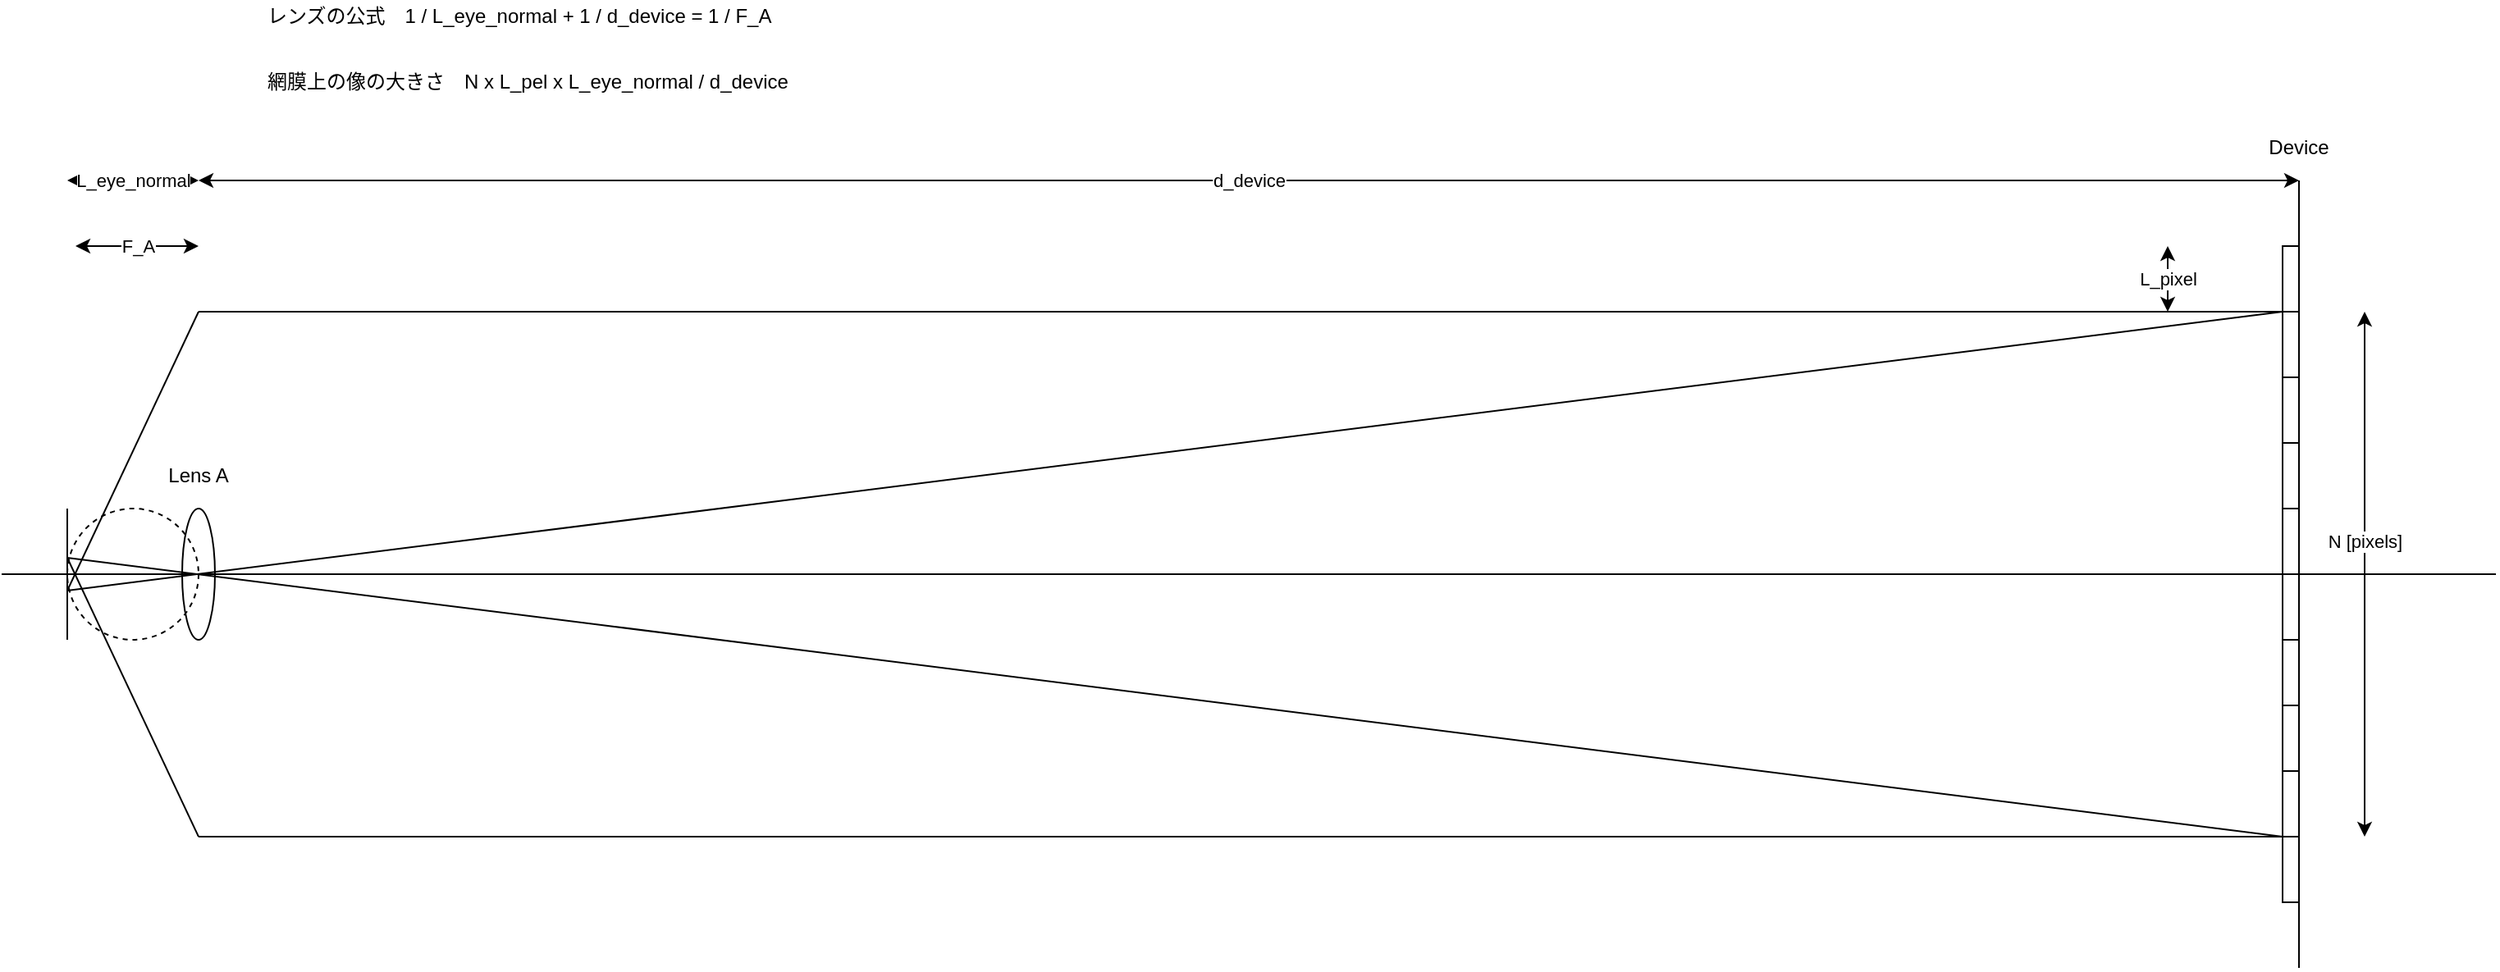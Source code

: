 <mxfile version="14.2.6" type="github" pages="3">
  <diagram name="normal" id="7a3GRu2hfadzpDtONcy7">
    <mxGraphModel dx="412" dy="269" grid="1" gridSize="10" guides="1" tooltips="1" connect="1" arrows="1" fold="1" page="1" pageScale="1" pageWidth="1600" pageHeight="900" math="0" shadow="0">
      <root>
        <mxCell id="0" />
        <mxCell id="1" parent="0" />
        <mxCell id="qPu6gQEEcX8NeI5X6pTX-1" value="" style="ellipse;whiteSpace=wrap;html=1;fillColor=none;" vertex="1" parent="1">
          <mxGeometry x="150" y="400" width="20" height="80" as="geometry" />
        </mxCell>
        <mxCell id="qPu6gQEEcX8NeI5X6pTX-2" value="" style="endArrow=none;html=1;strokeColor=#000000;strokeWidth=1;" edge="1" parent="1">
          <mxGeometry width="50" height="50" relative="1" as="geometry">
            <mxPoint x="80.0" y="480" as="sourcePoint" />
            <mxPoint x="80.0" y="400" as="targetPoint" />
          </mxGeometry>
        </mxCell>
        <mxCell id="qPu6gQEEcX8NeI5X6pTX-3" value="" style="endArrow=none;html=1;strokeColor=#000000;strokeWidth=1;" edge="1" parent="1">
          <mxGeometry width="50" height="50" relative="1" as="geometry">
            <mxPoint x="1440.0" y="680" as="sourcePoint" />
            <mxPoint x="1440.0" y="200" as="targetPoint" />
          </mxGeometry>
        </mxCell>
        <mxCell id="qPu6gQEEcX8NeI5X6pTX-4" value="d_device" style="endArrow=classic;startArrow=classic;html=1;strokeColor=#000000;strokeWidth=1;" edge="1" parent="1">
          <mxGeometry width="50" height="50" relative="1" as="geometry">
            <mxPoint x="160.0" y="200" as="sourcePoint" />
            <mxPoint x="1440.0" y="200" as="targetPoint" />
          </mxGeometry>
        </mxCell>
        <mxCell id="qPu6gQEEcX8NeI5X6pTX-5" value="L_eye_normal" style="endArrow=classic;startArrow=classic;html=1;strokeColor=#000000;strokeWidth=1;" edge="1" parent="1">
          <mxGeometry width="50" height="50" relative="1" as="geometry">
            <mxPoint x="80.0" y="200" as="sourcePoint" />
            <mxPoint x="160.0" y="200" as="targetPoint" />
          </mxGeometry>
        </mxCell>
        <mxCell id="qPu6gQEEcX8NeI5X6pTX-6" value="" style="endArrow=none;html=1;strokeWidth=1;" edge="1" parent="1">
          <mxGeometry width="50" height="50" relative="1" as="geometry">
            <mxPoint x="40.0" y="440" as="sourcePoint" />
            <mxPoint x="1560.0" y="440" as="targetPoint" />
          </mxGeometry>
        </mxCell>
        <mxCell id="qPu6gQEEcX8NeI5X6pTX-7" value="" style="rounded=0;whiteSpace=wrap;html=1;strokeWidth=1;fillColor=none;" vertex="1" parent="1">
          <mxGeometry x="1430" y="400" width="10" height="40" as="geometry" />
        </mxCell>
        <mxCell id="qPu6gQEEcX8NeI5X6pTX-8" value="L_pixel" style="endArrow=classic;startArrow=classic;html=1;strokeColor=#000000;strokeWidth=1;" edge="1" parent="1">
          <mxGeometry width="50" height="50" relative="1" as="geometry">
            <mxPoint x="1360.0" y="280" as="sourcePoint" />
            <mxPoint x="1360.0" y="240" as="targetPoint" />
          </mxGeometry>
        </mxCell>
        <mxCell id="qPu6gQEEcX8NeI5X6pTX-9" value="" style="rounded=0;whiteSpace=wrap;html=1;strokeWidth=1;fillColor=none;" vertex="1" parent="1">
          <mxGeometry x="1430" y="360" width="10" height="40" as="geometry" />
        </mxCell>
        <mxCell id="qPu6gQEEcX8NeI5X6pTX-10" value="" style="rounded=0;whiteSpace=wrap;html=1;strokeWidth=1;fillColor=none;" vertex="1" parent="1">
          <mxGeometry x="1430" y="320" width="10" height="40" as="geometry" />
        </mxCell>
        <mxCell id="qPu6gQEEcX8NeI5X6pTX-11" value="" style="rounded=0;whiteSpace=wrap;html=1;strokeWidth=1;fillColor=none;" vertex="1" parent="1">
          <mxGeometry x="1430" y="280" width="10" height="40" as="geometry" />
        </mxCell>
        <mxCell id="qPu6gQEEcX8NeI5X6pTX-12" value="" style="rounded=0;whiteSpace=wrap;html=1;strokeWidth=1;fillColor=none;" vertex="1" parent="1">
          <mxGeometry x="1430" y="440" width="10" height="40" as="geometry" />
        </mxCell>
        <mxCell id="qPu6gQEEcX8NeI5X6pTX-13" value="" style="ellipse;whiteSpace=wrap;html=1;aspect=fixed;strokeWidth=1;fillColor=none;dashed=1;" vertex="1" parent="1">
          <mxGeometry x="80" y="400" width="80" height="80" as="geometry" />
        </mxCell>
        <mxCell id="qPu6gQEEcX8NeI5X6pTX-14" value="" style="endArrow=none;html=1;strokeColor=#000000;strokeWidth=1;exitX=0;exitY=0.625;exitDx=0;exitDy=0;exitPerimeter=0;entryX=0;entryY=0;entryDx=0;entryDy=0;" edge="1" parent="1" source="qPu6gQEEcX8NeI5X6pTX-13" target="qPu6gQEEcX8NeI5X6pTX-11">
          <mxGeometry width="50" height="50" relative="1" as="geometry">
            <mxPoint x="760" y="470" as="sourcePoint" />
            <mxPoint x="1330" y="340" as="targetPoint" />
          </mxGeometry>
        </mxCell>
        <mxCell id="qPu6gQEEcX8NeI5X6pTX-15" value="" style="rounded=0;whiteSpace=wrap;html=1;strokeWidth=1;fillColor=none;" vertex="1" parent="1">
          <mxGeometry x="1430" y="480" width="10" height="40" as="geometry" />
        </mxCell>
        <mxCell id="qPu6gQEEcX8NeI5X6pTX-16" value="" style="rounded=0;whiteSpace=wrap;html=1;strokeWidth=1;fillColor=none;" vertex="1" parent="1">
          <mxGeometry x="1430" y="520" width="10" height="40" as="geometry" />
        </mxCell>
        <mxCell id="qPu6gQEEcX8NeI5X6pTX-17" value="" style="rounded=0;whiteSpace=wrap;html=1;strokeWidth=1;fillColor=none;" vertex="1" parent="1">
          <mxGeometry x="1430" y="560" width="10" height="40" as="geometry" />
        </mxCell>
        <mxCell id="qPu6gQEEcX8NeI5X6pTX-18" value="" style="endArrow=none;html=1;strokeColor=#000000;strokeWidth=1;entryX=0;entryY=1;entryDx=0;entryDy=0;" edge="1" parent="1" target="qPu6gQEEcX8NeI5X6pTX-17">
          <mxGeometry width="50" height="50" relative="1" as="geometry">
            <mxPoint x="80.0" y="430" as="sourcePoint" />
            <mxPoint x="640" y="460" as="targetPoint" />
          </mxGeometry>
        </mxCell>
        <mxCell id="qPu6gQEEcX8NeI5X6pTX-19" value="" style="rounded=0;whiteSpace=wrap;html=1;strokeWidth=1;fillColor=none;" vertex="1" parent="1">
          <mxGeometry x="1430" y="240" width="10" height="40" as="geometry" />
        </mxCell>
        <mxCell id="qPu6gQEEcX8NeI5X6pTX-20" value="" style="endArrow=none;html=1;strokeColor=#000000;strokeWidth=1;entryX=0;entryY=1;entryDx=0;entryDy=0;" edge="1" parent="1" target="qPu6gQEEcX8NeI5X6pTX-19">
          <mxGeometry width="50" height="50" relative="1" as="geometry">
            <mxPoint x="160.0" y="280" as="sourcePoint" />
            <mxPoint x="800" y="360" as="targetPoint" />
          </mxGeometry>
        </mxCell>
        <mxCell id="qPu6gQEEcX8NeI5X6pTX-21" value="" style="endArrow=none;html=1;strokeColor=#000000;strokeWidth=1;" edge="1" parent="1">
          <mxGeometry width="50" height="50" relative="1" as="geometry">
            <mxPoint x="80.0" y="450" as="sourcePoint" />
            <mxPoint x="160.0" y="280" as="targetPoint" />
          </mxGeometry>
        </mxCell>
        <mxCell id="qPu6gQEEcX8NeI5X6pTX-22" value="" style="endArrow=none;html=1;strokeColor=#000000;strokeWidth=1;" edge="1" parent="1">
          <mxGeometry width="50" height="50" relative="1" as="geometry">
            <mxPoint x="80.0" y="430" as="sourcePoint" />
            <mxPoint x="160.0" y="600" as="targetPoint" />
          </mxGeometry>
        </mxCell>
        <mxCell id="qPu6gQEEcX8NeI5X6pTX-23" value="" style="endArrow=none;html=1;strokeColor=#000000;strokeWidth=1;entryX=0;entryY=1;entryDx=0;entryDy=0;" edge="1" parent="1" target="qPu6gQEEcX8NeI5X6pTX-17">
          <mxGeometry width="50" height="50" relative="1" as="geometry">
            <mxPoint x="160.0" y="600" as="sourcePoint" />
            <mxPoint x="820" y="530" as="targetPoint" />
          </mxGeometry>
        </mxCell>
        <mxCell id="E0-WRQmvgw795ULU6JbC-1" value="F_A" style="endArrow=classic;startArrow=classic;html=1;strokeColor=#000000;strokeWidth=1;startFill=1;targetPerimeterSpacing=0;" edge="1" parent="1">
          <mxGeometry width="50" height="50" relative="1" as="geometry">
            <mxPoint x="85" y="240" as="sourcePoint" />
            <mxPoint x="160.0" y="240" as="targetPoint" />
          </mxGeometry>
        </mxCell>
        <mxCell id="E0-WRQmvgw795ULU6JbC-6" value="レンズの公式　1 / L_eye_normal + 1 / d_device = 1 / F_A" style="text;html=1;strokeColor=none;fillColor=none;align=left;verticalAlign=middle;whiteSpace=wrap;rounded=0;" vertex="1" parent="1">
          <mxGeometry x="200" y="90" width="320" height="20" as="geometry" />
        </mxCell>
        <mxCell id="E0-WRQmvgw795ULU6JbC-8" value="網膜上の像の大きさ　N x L_pel x L_eye_normal / d_device" style="text;html=1;strokeColor=none;fillColor=none;align=left;verticalAlign=middle;whiteSpace=wrap;rounded=0;" vertex="1" parent="1">
          <mxGeometry x="200" y="130" width="320" height="20" as="geometry" />
        </mxCell>
        <mxCell id="_NIrbHTNdQmPyFqjq45i-1" value="Lens A" style="text;html=1;strokeColor=none;fillColor=none;align=center;verticalAlign=middle;whiteSpace=wrap;rounded=0;" vertex="1" parent="1">
          <mxGeometry x="140" y="370" width="40" height="20" as="geometry" />
        </mxCell>
        <mxCell id="_NIrbHTNdQmPyFqjq45i-2" value="Device" style="text;html=1;strokeColor=none;fillColor=none;align=center;verticalAlign=middle;whiteSpace=wrap;rounded=0;" vertex="1" parent="1">
          <mxGeometry x="1420" y="170" width="40" height="20" as="geometry" />
        </mxCell>
        <mxCell id="_NIrbHTNdQmPyFqjq45i-4" value="" style="rounded=0;whiteSpace=wrap;html=1;strokeWidth=1;fillColor=none;" vertex="1" parent="1">
          <mxGeometry x="1430" y="600" width="10" height="40" as="geometry" />
        </mxCell>
        <mxCell id="_NIrbHTNdQmPyFqjq45i-5" value="" style="endArrow=classic;startArrow=classic;html=1;strokeColor=#000000;" edge="1" parent="1">
          <mxGeometry width="50" height="50" relative="1" as="geometry">
            <mxPoint x="1480" y="600" as="sourcePoint" />
            <mxPoint x="1480" y="280" as="targetPoint" />
          </mxGeometry>
        </mxCell>
        <mxCell id="_NIrbHTNdQmPyFqjq45i-6" value="N [pixels]" style="edgeLabel;html=1;align=center;verticalAlign=middle;resizable=0;points=[];" vertex="1" connectable="0" parent="_NIrbHTNdQmPyFqjq45i-5">
          <mxGeometry x="0.127" relative="1" as="geometry">
            <mxPoint as="offset" />
          </mxGeometry>
        </mxCell>
      </root>
    </mxGraphModel>
  </diagram>
  <diagram id="Sm7bQRQv_0GZYlB4zhhX" name="far">
    <mxGraphModel dx="61" dy="95" grid="1" gridSize="10" guides="1" tooltips="1" connect="1" arrows="1" fold="1" page="1" pageScale="1" pageWidth="1600" pageHeight="900" math="0" shadow="0">
      <root>
        <mxCell id="O-BFLg1ubG6YsvQ3Q_m6-0" />
        <mxCell id="O-BFLg1ubG6YsvQ3Q_m6-1" parent="O-BFLg1ubG6YsvQ3Q_m6-0" />
        <mxCell id="5EJzLGsfzFTNAtvTrGF2-0" value="" style="ellipse;whiteSpace=wrap;html=1;fillColor=none;" vertex="1" parent="O-BFLg1ubG6YsvQ3Q_m6-1">
          <mxGeometry x="150" y="400" width="20" height="80" as="geometry" />
        </mxCell>
        <mxCell id="5EJzLGsfzFTNAtvTrGF2-2" value="" style="endArrow=none;html=1;strokeColor=#000000;strokeWidth=1;" edge="1" parent="O-BFLg1ubG6YsvQ3Q_m6-1">
          <mxGeometry width="50" height="50" relative="1" as="geometry">
            <mxPoint x="1440.0" y="680" as="sourcePoint" />
            <mxPoint x="1440.0" y="200" as="targetPoint" />
          </mxGeometry>
        </mxCell>
        <mxCell id="5EJzLGsfzFTNAtvTrGF2-5" value="" style="endArrow=none;html=1;strokeWidth=1;" edge="1" parent="O-BFLg1ubG6YsvQ3Q_m6-1">
          <mxGeometry width="50" height="50" relative="1" as="geometry">
            <mxPoint x="40.0" y="440" as="sourcePoint" />
            <mxPoint x="1560.0" y="440" as="targetPoint" />
          </mxGeometry>
        </mxCell>
        <mxCell id="5EJzLGsfzFTNAtvTrGF2-6" value="" style="rounded=0;whiteSpace=wrap;html=1;strokeWidth=1;fillColor=none;" vertex="1" parent="O-BFLg1ubG6YsvQ3Q_m6-1">
          <mxGeometry x="1430" y="400" width="10" height="40" as="geometry" />
        </mxCell>
        <mxCell id="5EJzLGsfzFTNAtvTrGF2-8" value="" style="rounded=0;whiteSpace=wrap;html=1;strokeWidth=1;fillColor=none;" vertex="1" parent="O-BFLg1ubG6YsvQ3Q_m6-1">
          <mxGeometry x="1430" y="360" width="10" height="40" as="geometry" />
        </mxCell>
        <mxCell id="5EJzLGsfzFTNAtvTrGF2-9" value="" style="rounded=0;whiteSpace=wrap;html=1;strokeWidth=1;fillColor=none;" vertex="1" parent="O-BFLg1ubG6YsvQ3Q_m6-1">
          <mxGeometry x="1430" y="320" width="10" height="40" as="geometry" />
        </mxCell>
        <mxCell id="5EJzLGsfzFTNAtvTrGF2-10" value="" style="rounded=0;whiteSpace=wrap;html=1;strokeWidth=1;fillColor=none;" vertex="1" parent="O-BFLg1ubG6YsvQ3Q_m6-1">
          <mxGeometry x="1430" y="280" width="10" height="40" as="geometry" />
        </mxCell>
        <mxCell id="5EJzLGsfzFTNAtvTrGF2-11" value="" style="rounded=0;whiteSpace=wrap;html=1;strokeWidth=1;fillColor=none;" vertex="1" parent="O-BFLg1ubG6YsvQ3Q_m6-1">
          <mxGeometry x="1430" y="440" width="10" height="40" as="geometry" />
        </mxCell>
        <mxCell id="5EJzLGsfzFTNAtvTrGF2-12" value="" style="ellipse;whiteSpace=wrap;html=1;strokeWidth=1;fillColor=none;dashed=1;" vertex="1" parent="O-BFLg1ubG6YsvQ3Q_m6-1">
          <mxGeometry x="82.5" y="400" width="77.5" height="80" as="geometry" />
        </mxCell>
        <mxCell id="5EJzLGsfzFTNAtvTrGF2-13" value="" style="endArrow=none;html=1;strokeColor=#000000;strokeWidth=1;entryX=0;entryY=0;entryDx=0;entryDy=0;" edge="1" parent="O-BFLg1ubG6YsvQ3Q_m6-1" target="5EJzLGsfzFTNAtvTrGF2-10">
          <mxGeometry width="50" height="50" relative="1" as="geometry">
            <mxPoint x="80" y="450" as="sourcePoint" />
            <mxPoint x="1330" y="340" as="targetPoint" />
          </mxGeometry>
        </mxCell>
        <mxCell id="5EJzLGsfzFTNAtvTrGF2-14" value="" style="rounded=0;whiteSpace=wrap;html=1;strokeWidth=1;fillColor=none;" vertex="1" parent="O-BFLg1ubG6YsvQ3Q_m6-1">
          <mxGeometry x="1430" y="480" width="10" height="40" as="geometry" />
        </mxCell>
        <mxCell id="5EJzLGsfzFTNAtvTrGF2-15" value="" style="rounded=0;whiteSpace=wrap;html=1;strokeWidth=1;fillColor=none;" vertex="1" parent="O-BFLg1ubG6YsvQ3Q_m6-1">
          <mxGeometry x="1430" y="520" width="10" height="40" as="geometry" />
        </mxCell>
        <mxCell id="5EJzLGsfzFTNAtvTrGF2-16" value="" style="rounded=0;whiteSpace=wrap;html=1;strokeWidth=1;fillColor=none;" vertex="1" parent="O-BFLg1ubG6YsvQ3Q_m6-1">
          <mxGeometry x="1430" y="560" width="10" height="40" as="geometry" />
        </mxCell>
        <mxCell id="5EJzLGsfzFTNAtvTrGF2-17" value="" style="endArrow=none;html=1;strokeColor=#000000;strokeWidth=1;entryX=0;entryY=1;entryDx=0;entryDy=0;" edge="1" parent="O-BFLg1ubG6YsvQ3Q_m6-1" target="5EJzLGsfzFTNAtvTrGF2-16">
          <mxGeometry width="50" height="50" relative="1" as="geometry">
            <mxPoint x="80.0" y="430" as="sourcePoint" />
            <mxPoint x="640" y="460" as="targetPoint" />
          </mxGeometry>
        </mxCell>
        <mxCell id="5EJzLGsfzFTNAtvTrGF2-18" value="" style="rounded=0;whiteSpace=wrap;html=1;strokeWidth=1;fillColor=none;" vertex="1" parent="O-BFLg1ubG6YsvQ3Q_m6-1">
          <mxGeometry x="1430" y="240" width="10" height="40" as="geometry" />
        </mxCell>
        <mxCell id="5EJzLGsfzFTNAtvTrGF2-19" value="" style="endArrow=none;html=1;strokeColor=#000000;strokeWidth=1;entryX=0;entryY=1;entryDx=0;entryDy=0;" edge="1" parent="O-BFLg1ubG6YsvQ3Q_m6-1" target="5EJzLGsfzFTNAtvTrGF2-18">
          <mxGeometry width="50" height="50" relative="1" as="geometry">
            <mxPoint x="160.0" y="280" as="sourcePoint" />
            <mxPoint x="800" y="360" as="targetPoint" />
          </mxGeometry>
        </mxCell>
        <mxCell id="5EJzLGsfzFTNAtvTrGF2-20" value="" style="endArrow=none;html=1;strokeColor=#000000;strokeWidth=1;" edge="1" parent="O-BFLg1ubG6YsvQ3Q_m6-1">
          <mxGeometry width="50" height="50" relative="1" as="geometry">
            <mxPoint x="80.0" y="450" as="sourcePoint" />
            <mxPoint x="160.0" y="280" as="targetPoint" />
          </mxGeometry>
        </mxCell>
        <mxCell id="5EJzLGsfzFTNAtvTrGF2-21" value="" style="endArrow=none;html=1;strokeColor=#000000;strokeWidth=1;" edge="1" parent="O-BFLg1ubG6YsvQ3Q_m6-1">
          <mxGeometry width="50" height="50" relative="1" as="geometry">
            <mxPoint x="80.0" y="430" as="sourcePoint" />
            <mxPoint x="160.0" y="600" as="targetPoint" />
          </mxGeometry>
        </mxCell>
        <mxCell id="5EJzLGsfzFTNAtvTrGF2-22" value="" style="endArrow=none;html=1;strokeColor=#000000;strokeWidth=1;entryX=0;entryY=1;entryDx=0;entryDy=0;" edge="1" parent="O-BFLg1ubG6YsvQ3Q_m6-1" target="5EJzLGsfzFTNAtvTrGF2-16">
          <mxGeometry width="50" height="50" relative="1" as="geometry">
            <mxPoint x="160.0" y="600" as="sourcePoint" />
            <mxPoint x="820" y="530" as="targetPoint" />
          </mxGeometry>
        </mxCell>
        <mxCell id="Kz808EU3oK9VHZm7_yF5-0" value="" style="endArrow=none;html=1;strokeColor=#000000;strokeWidth=1;" edge="1" parent="O-BFLg1ubG6YsvQ3Q_m6-1">
          <mxGeometry width="50" height="50" relative="1" as="geometry">
            <mxPoint x="82.5" y="480" as="sourcePoint" />
            <mxPoint x="82.5" y="400" as="targetPoint" />
          </mxGeometry>
        </mxCell>
        <mxCell id="a-mjFGH6mR-Gn2OH8tTi-0" value="d_device" style="endArrow=classic;startArrow=classic;html=1;strokeColor=#000000;strokeWidth=1;" edge="1" parent="O-BFLg1ubG6YsvQ3Q_m6-1">
          <mxGeometry width="50" height="50" relative="1" as="geometry">
            <mxPoint x="160.0" y="200" as="sourcePoint" />
            <mxPoint x="1440.0" y="200" as="targetPoint" />
          </mxGeometry>
        </mxCell>
        <mxCell id="a-mjFGH6mR-Gn2OH8tTi-1" value="L_eye_far" style="endArrow=classic;startArrow=classic;html=1;strokeColor=#000000;strokeWidth=1;" edge="1" parent="O-BFLg1ubG6YsvQ3Q_m6-1">
          <mxGeometry width="50" height="50" relative="1" as="geometry">
            <mxPoint x="82.5" y="200" as="sourcePoint" />
            <mxPoint x="160.0" y="200" as="targetPoint" />
          </mxGeometry>
        </mxCell>
        <mxCell id="a-mjFGH6mR-Gn2OH8tTi-2" value="F_A" style="endArrow=classic;startArrow=classic;html=1;strokeColor=#000000;strokeWidth=1;startFill=1;targetPerimeterSpacing=0;" edge="1" parent="O-BFLg1ubG6YsvQ3Q_m6-1">
          <mxGeometry width="50" height="50" relative="1" as="geometry">
            <mxPoint x="85.0" y="240" as="sourcePoint" />
            <mxPoint x="160.0" y="240" as="targetPoint" />
          </mxGeometry>
        </mxCell>
        <mxCell id="a-mjFGH6mR-Gn2OH8tTi-3" value="Device" style="text;html=1;strokeColor=none;fillColor=none;align=center;verticalAlign=middle;whiteSpace=wrap;rounded=0;" vertex="1" parent="O-BFLg1ubG6YsvQ3Q_m6-1">
          <mxGeometry x="1420" y="170" width="40" height="20" as="geometry" />
        </mxCell>
        <mxCell id="4n1VTBIMnHFHmW3BPE25-0" value="L_pixel" style="endArrow=classic;startArrow=classic;html=1;strokeColor=#000000;strokeWidth=1;" edge="1" parent="O-BFLg1ubG6YsvQ3Q_m6-1">
          <mxGeometry width="50" height="50" relative="1" as="geometry">
            <mxPoint x="1360.0" y="280" as="sourcePoint" />
            <mxPoint x="1360.0" y="240" as="targetPoint" />
          </mxGeometry>
        </mxCell>
        <mxCell id="4n1VTBIMnHFHmW3BPE25-1" value="" style="rounded=0;whiteSpace=wrap;html=1;strokeWidth=1;fillColor=none;" vertex="1" parent="O-BFLg1ubG6YsvQ3Q_m6-1">
          <mxGeometry x="1430" y="600" width="10" height="40" as="geometry" />
        </mxCell>
        <mxCell id="35M2S6rgLWOc1f3iyKL_-0" value="" style="shape=cylinder3;whiteSpace=wrap;html=1;boundedLbl=1;backgroundOutline=1;size=15;strokeColor=#000000;fillColor=#ffffff;align=left;" vertex="1" parent="O-BFLg1ubG6YsvQ3Q_m6-1">
          <mxGeometry x="120" y="680" width="80" height="120" as="geometry" />
        </mxCell>
        <mxCell id="N5jSQu5HlmQhe23gN-Ql-1" value="" style="ellipse;whiteSpace=wrap;html=1;strokeWidth=1;fillColor=none;dashed=1;" vertex="1" parent="O-BFLg1ubG6YsvQ3Q_m6-1">
          <mxGeometry x="82.5" y="400" width="77.5" height="80" as="geometry" />
        </mxCell>
        <mxCell id="Cuy9MEwHkjf034yOEavb-2" value="" style="endArrow=classic;startArrow=none;html=1;strokeColor=#000000;startFill=0;" edge="1" parent="O-BFLg1ubG6YsvQ3Q_m6-1">
          <mxGeometry width="50" height="50" relative="1" as="geometry">
            <mxPoint x="81.25" y="280" as="sourcePoint" />
            <mxPoint x="81.25" y="390" as="targetPoint" />
          </mxGeometry>
        </mxCell>
        <mxCell id="XFaX332YZNGfs-eezYI4-0" value="Lens A" style="text;html=1;strokeColor=none;fillColor=none;align=center;verticalAlign=middle;whiteSpace=wrap;rounded=0;" vertex="1" parent="O-BFLg1ubG6YsvQ3Q_m6-1">
          <mxGeometry x="140" y="370" width="40" height="20" as="geometry" />
        </mxCell>
        <mxCell id="XFaX332YZNGfs-eezYI4-1" value="δ = L_eye_normal - L_eye_far&amp;nbsp;" style="text;html=1;strokeColor=none;fillColor=none;align=center;verticalAlign=middle;whiteSpace=wrap;rounded=0;" vertex="1" parent="O-BFLg1ubG6YsvQ3Q_m6-1">
          <mxGeometry x="10" y="260" width="170" height="20" as="geometry" />
        </mxCell>
      </root>
    </mxGraphModel>
  </diagram>
  <diagram name="corrected" id="VQb3lBOzGy79j-PMazCt">
    <mxGraphModel dx="2575" dy="2583" grid="1" gridSize="5" guides="1" tooltips="1" connect="1" arrows="1" fold="1" page="1" pageScale="1" pageWidth="1600" pageHeight="900" math="0" shadow="0">
      <root>
        <mxCell id="sewA7ood8XrnDMm98eSQ-0" />
        <mxCell id="sewA7ood8XrnDMm98eSQ-1" parent="sewA7ood8XrnDMm98eSQ-0" />
        <mxCell id="RDo5sBgDktN1UGUY_ZIq-0" value="" style="ellipse;whiteSpace=wrap;html=1;fillColor=none;" vertex="1" parent="sewA7ood8XrnDMm98eSQ-1">
          <mxGeometry x="150" y="400" width="20" height="80" as="geometry" />
        </mxCell>
        <mxCell id="RDo5sBgDktN1UGUY_ZIq-1" value="" style="endArrow=none;html=1;strokeColor=#000000;strokeWidth=1;" edge="1" parent="sewA7ood8XrnDMm98eSQ-1">
          <mxGeometry width="50" height="50" relative="1" as="geometry">
            <mxPoint x="82.5" y="480" as="sourcePoint" />
            <mxPoint x="82.5" y="400" as="targetPoint" />
          </mxGeometry>
        </mxCell>
        <mxCell id="RDo5sBgDktN1UGUY_ZIq-2" value="" style="endArrow=none;html=1;strokeColor=#000000;strokeWidth=1;" edge="1" parent="sewA7ood8XrnDMm98eSQ-1">
          <mxGeometry width="50" height="50" relative="1" as="geometry">
            <mxPoint x="1440.0" y="680" as="sourcePoint" />
            <mxPoint x="1440.0" y="200" as="targetPoint" />
          </mxGeometry>
        </mxCell>
        <mxCell id="RDo5sBgDktN1UGUY_ZIq-5" value="" style="endArrow=none;html=1;strokeWidth=1;" edge="1" parent="sewA7ood8XrnDMm98eSQ-1">
          <mxGeometry width="50" height="50" relative="1" as="geometry">
            <mxPoint x="40" y="440" as="sourcePoint" />
            <mxPoint x="1560.0" y="440" as="targetPoint" />
          </mxGeometry>
        </mxCell>
        <mxCell id="RDo5sBgDktN1UGUY_ZIq-6" value="" style="rounded=0;whiteSpace=wrap;html=1;strokeWidth=1;fillColor=none;" vertex="1" parent="sewA7ood8XrnDMm98eSQ-1">
          <mxGeometry x="1430" y="400" width="10" height="40" as="geometry" />
        </mxCell>
        <mxCell id="RDo5sBgDktN1UGUY_ZIq-8" value="" style="rounded=0;whiteSpace=wrap;html=1;strokeWidth=1;fillColor=none;" vertex="1" parent="sewA7ood8XrnDMm98eSQ-1">
          <mxGeometry x="1430" y="360" width="10" height="40" as="geometry" />
        </mxCell>
        <mxCell id="RDo5sBgDktN1UGUY_ZIq-9" value="" style="rounded=0;whiteSpace=wrap;html=1;strokeWidth=1;fillColor=none;" vertex="1" parent="sewA7ood8XrnDMm98eSQ-1">
          <mxGeometry x="1430" y="320" width="10" height="40" as="geometry" />
        </mxCell>
        <mxCell id="RDo5sBgDktN1UGUY_ZIq-10" value="" style="rounded=0;whiteSpace=wrap;html=1;strokeWidth=1;fillColor=none;" vertex="1" parent="sewA7ood8XrnDMm98eSQ-1">
          <mxGeometry x="1430" y="280" width="10" height="40" as="geometry" />
        </mxCell>
        <mxCell id="RDo5sBgDktN1UGUY_ZIq-11" value="" style="rounded=0;whiteSpace=wrap;html=1;strokeWidth=1;fillColor=none;" vertex="1" parent="sewA7ood8XrnDMm98eSQ-1">
          <mxGeometry x="1430" y="440" width="10" height="40" as="geometry" />
        </mxCell>
        <mxCell id="RDo5sBgDktN1UGUY_ZIq-12" value="" style="ellipse;whiteSpace=wrap;html=1;aspect=fixed;strokeWidth=1;fillColor=none;dashed=1;dashPattern=1 1;" vertex="1" parent="sewA7ood8XrnDMm98eSQ-1">
          <mxGeometry x="80" y="400" width="80" height="80" as="geometry" />
        </mxCell>
        <mxCell id="RDo5sBgDktN1UGUY_ZIq-14" value="" style="rounded=0;whiteSpace=wrap;html=1;strokeWidth=1;fillColor=none;" vertex="1" parent="sewA7ood8XrnDMm98eSQ-1">
          <mxGeometry x="1430" y="480" width="10" height="40" as="geometry" />
        </mxCell>
        <mxCell id="RDo5sBgDktN1UGUY_ZIq-15" value="" style="rounded=0;whiteSpace=wrap;html=1;strokeWidth=1;fillColor=none;" vertex="1" parent="sewA7ood8XrnDMm98eSQ-1">
          <mxGeometry x="1430" y="520" width="10" height="40" as="geometry" />
        </mxCell>
        <mxCell id="RDo5sBgDktN1UGUY_ZIq-16" value="" style="rounded=0;whiteSpace=wrap;html=1;strokeWidth=1;fillColor=none;" vertex="1" parent="sewA7ood8XrnDMm98eSQ-1">
          <mxGeometry x="1430" y="560" width="10" height="40" as="geometry" />
        </mxCell>
        <mxCell id="RDo5sBgDktN1UGUY_ZIq-18" value="" style="rounded=0;whiteSpace=wrap;html=1;strokeWidth=1;fillColor=none;" vertex="1" parent="sewA7ood8XrnDMm98eSQ-1">
          <mxGeometry x="1430" y="240" width="10" height="40" as="geometry" />
        </mxCell>
        <mxCell id="RDo5sBgDktN1UGUY_ZIq-22" value="" style="endArrow=none;html=1;strokeColor=#000000;strokeWidth=1;" edge="1" parent="sewA7ood8XrnDMm98eSQ-1">
          <mxGeometry width="50" height="50" relative="1" as="geometry">
            <mxPoint x="160" y="1040" as="sourcePoint" />
            <mxPoint x="2485" y="1040" as="targetPoint" />
          </mxGeometry>
        </mxCell>
        <mxCell id="b8l4-UQPJ7hnr3cupR9x-19" value="" style="endArrow=none;html=1;strokeColor=#000000;" edge="1" parent="sewA7ood8XrnDMm98eSQ-1">
          <mxGeometry width="50" height="50" relative="1" as="geometry">
            <mxPoint x="82.5" y="420" as="sourcePoint" />
            <mxPoint x="160" y="1040" as="targetPoint" />
          </mxGeometry>
        </mxCell>
        <mxCell id="b8l4-UQPJ7hnr3cupR9x-22" value="" style="endArrow=none;html=1;strokeColor=#000000;" edge="1" parent="sewA7ood8XrnDMm98eSQ-1">
          <mxGeometry width="50" height="50" relative="1" as="geometry">
            <mxPoint x="82.5" y="460" as="sourcePoint" />
            <mxPoint x="90" y="400" as="targetPoint" />
          </mxGeometry>
        </mxCell>
        <mxCell id="b8l4-UQPJ7hnr3cupR9x-26" value="" style="endArrow=none;html=1;strokeColor=#000000;" edge="1" parent="sewA7ood8XrnDMm98eSQ-1">
          <mxGeometry width="50" height="50" relative="1" as="geometry">
            <mxPoint x="90" y="400" as="sourcePoint" />
            <mxPoint x="95" y="360" as="targetPoint" />
          </mxGeometry>
        </mxCell>
        <mxCell id="b8l4-UQPJ7hnr3cupR9x-27" value="" style="endArrow=none;html=1;strokeColor=#000000;" edge="1" parent="sewA7ood8XrnDMm98eSQ-1">
          <mxGeometry width="50" height="50" relative="1" as="geometry">
            <mxPoint x="95" y="360" as="sourcePoint" />
            <mxPoint x="100" y="320" as="targetPoint" />
          </mxGeometry>
        </mxCell>
        <mxCell id="b8l4-UQPJ7hnr3cupR9x-28" value="" style="endArrow=none;html=1;strokeColor=#000000;" edge="1" parent="sewA7ood8XrnDMm98eSQ-1">
          <mxGeometry width="50" height="50" relative="1" as="geometry">
            <mxPoint x="100" y="320" as="sourcePoint" />
            <mxPoint x="105" y="280" as="targetPoint" />
          </mxGeometry>
        </mxCell>
        <mxCell id="b8l4-UQPJ7hnr3cupR9x-29" value="" style="endArrow=none;html=1;strokeColor=#000000;" edge="1" parent="sewA7ood8XrnDMm98eSQ-1">
          <mxGeometry width="50" height="50" relative="1" as="geometry">
            <mxPoint x="105" y="280" as="sourcePoint" />
            <mxPoint x="110" y="240" as="targetPoint" />
          </mxGeometry>
        </mxCell>
        <mxCell id="b8l4-UQPJ7hnr3cupR9x-30" value="" style="endArrow=none;html=1;strokeColor=#000000;" edge="1" parent="sewA7ood8XrnDMm98eSQ-1">
          <mxGeometry width="50" height="50" relative="1" as="geometry">
            <mxPoint x="110" y="240" as="sourcePoint" />
            <mxPoint x="115" y="200" as="targetPoint" />
          </mxGeometry>
        </mxCell>
        <mxCell id="b8l4-UQPJ7hnr3cupR9x-31" value="" style="endArrow=none;html=1;strokeColor=#000000;" edge="1" parent="sewA7ood8XrnDMm98eSQ-1">
          <mxGeometry width="50" height="50" relative="1" as="geometry">
            <mxPoint x="115" y="200" as="sourcePoint" />
            <mxPoint x="120" y="160" as="targetPoint" />
          </mxGeometry>
        </mxCell>
        <mxCell id="b8l4-UQPJ7hnr3cupR9x-32" value="" style="endArrow=none;html=1;strokeColor=#000000;" edge="1" parent="sewA7ood8XrnDMm98eSQ-1">
          <mxGeometry width="50" height="50" relative="1" as="geometry">
            <mxPoint x="120" y="160" as="sourcePoint" />
            <mxPoint x="125" y="120" as="targetPoint" />
          </mxGeometry>
        </mxCell>
        <mxCell id="b8l4-UQPJ7hnr3cupR9x-33" value="" style="endArrow=none;html=1;strokeColor=#000000;" edge="1" parent="sewA7ood8XrnDMm98eSQ-1">
          <mxGeometry width="50" height="50" relative="1" as="geometry">
            <mxPoint x="125" y="120" as="sourcePoint" />
            <mxPoint x="130" y="80" as="targetPoint" />
          </mxGeometry>
        </mxCell>
        <mxCell id="b8l4-UQPJ7hnr3cupR9x-34" value="" style="endArrow=none;html=1;strokeColor=#000000;" edge="1" parent="sewA7ood8XrnDMm98eSQ-1">
          <mxGeometry width="50" height="50" relative="1" as="geometry">
            <mxPoint x="130" y="80" as="sourcePoint" />
            <mxPoint x="135" y="40" as="targetPoint" />
          </mxGeometry>
        </mxCell>
        <mxCell id="b8l4-UQPJ7hnr3cupR9x-35" value="" style="endArrow=none;html=1;strokeColor=#000000;" edge="1" parent="sewA7ood8XrnDMm98eSQ-1">
          <mxGeometry width="50" height="50" relative="1" as="geometry">
            <mxPoint x="135" y="40" as="sourcePoint" />
            <mxPoint x="140" as="targetPoint" />
          </mxGeometry>
        </mxCell>
        <mxCell id="b8l4-UQPJ7hnr3cupR9x-36" value="" style="endArrow=none;html=1;strokeColor=#000000;" edge="1" parent="sewA7ood8XrnDMm98eSQ-1">
          <mxGeometry width="50" height="50" relative="1" as="geometry">
            <mxPoint x="140" as="sourcePoint" />
            <mxPoint x="145" y="-40" as="targetPoint" />
          </mxGeometry>
        </mxCell>
        <mxCell id="b8l4-UQPJ7hnr3cupR9x-37" value="" style="endArrow=none;html=1;strokeColor=#000000;" edge="1" parent="sewA7ood8XrnDMm98eSQ-1">
          <mxGeometry width="50" height="50" relative="1" as="geometry">
            <mxPoint x="145" y="-40" as="sourcePoint" />
            <mxPoint x="150" y="-80" as="targetPoint" />
          </mxGeometry>
        </mxCell>
        <mxCell id="b8l4-UQPJ7hnr3cupR9x-38" value="" style="endArrow=none;html=1;strokeColor=#000000;" edge="1" parent="sewA7ood8XrnDMm98eSQ-1">
          <mxGeometry width="50" height="50" relative="1" as="geometry">
            <mxPoint x="150" y="-80" as="sourcePoint" />
            <mxPoint x="155" y="-120" as="targetPoint" />
          </mxGeometry>
        </mxCell>
        <mxCell id="b8l4-UQPJ7hnr3cupR9x-39" value="" style="endArrow=none;html=1;strokeColor=#000000;" edge="1" parent="sewA7ood8XrnDMm98eSQ-1">
          <mxGeometry width="50" height="50" relative="1" as="geometry">
            <mxPoint x="155" y="-120" as="sourcePoint" />
            <mxPoint x="160" y="-160" as="targetPoint" />
          </mxGeometry>
        </mxCell>
        <mxCell id="b8l4-UQPJ7hnr3cupR9x-42" value="" style="endArrow=none;html=1;strokeColor=#000000;entryX=1;entryY=0.5;entryDx=0;entryDy=0;" edge="1" parent="sewA7ood8XrnDMm98eSQ-1" target="RDo5sBgDktN1UGUY_ZIq-12">
          <mxGeometry width="50" height="50" relative="1" as="geometry">
            <mxPoint x="82.5" y="420" as="sourcePoint" />
            <mxPoint x="525" y="530" as="targetPoint" />
          </mxGeometry>
        </mxCell>
        <mxCell id="b8l4-UQPJ7hnr3cupR9x-43" value="" style="endArrow=none;html=1;strokeColor=#000000;" edge="1" parent="sewA7ood8XrnDMm98eSQ-1">
          <mxGeometry width="50" height="50" relative="1" as="geometry">
            <mxPoint x="160" y="440" as="sourcePoint" />
            <mxPoint x="315" y="480" as="targetPoint" />
          </mxGeometry>
        </mxCell>
        <mxCell id="b8l4-UQPJ7hnr3cupR9x-45" value="" style="endArrow=none;html=1;strokeColor=#000000;" edge="1" parent="sewA7ood8XrnDMm98eSQ-1">
          <mxGeometry width="50" height="50" relative="1" as="geometry">
            <mxPoint x="315" y="480" as="sourcePoint" />
            <mxPoint x="470" y="520" as="targetPoint" />
          </mxGeometry>
        </mxCell>
        <mxCell id="b8l4-UQPJ7hnr3cupR9x-46" value="" style="endArrow=none;html=1;strokeColor=#000000;" edge="1" parent="sewA7ood8XrnDMm98eSQ-1">
          <mxGeometry width="50" height="50" relative="1" as="geometry">
            <mxPoint x="470" y="520" as="sourcePoint" />
            <mxPoint x="625" y="560" as="targetPoint" />
          </mxGeometry>
        </mxCell>
        <mxCell id="b8l4-UQPJ7hnr3cupR9x-47" value="" style="endArrow=none;html=1;strokeColor=#000000;" edge="1" parent="sewA7ood8XrnDMm98eSQ-1">
          <mxGeometry width="50" height="50" relative="1" as="geometry">
            <mxPoint x="625" y="560" as="sourcePoint" />
            <mxPoint x="780" y="600" as="targetPoint" />
          </mxGeometry>
        </mxCell>
        <mxCell id="b8l4-UQPJ7hnr3cupR9x-48" value="" style="endArrow=none;html=1;strokeColor=#000000;" edge="1" parent="sewA7ood8XrnDMm98eSQ-1">
          <mxGeometry width="50" height="50" relative="1" as="geometry">
            <mxPoint x="780" y="600" as="sourcePoint" />
            <mxPoint x="935" y="640" as="targetPoint" />
          </mxGeometry>
        </mxCell>
        <mxCell id="b8l4-UQPJ7hnr3cupR9x-49" value="" style="endArrow=none;html=1;strokeColor=#000000;" edge="1" parent="sewA7ood8XrnDMm98eSQ-1">
          <mxGeometry width="50" height="50" relative="1" as="geometry">
            <mxPoint x="935" y="640" as="sourcePoint" />
            <mxPoint x="1090" y="680" as="targetPoint" />
          </mxGeometry>
        </mxCell>
        <mxCell id="b8l4-UQPJ7hnr3cupR9x-50" value="" style="endArrow=none;html=1;strokeColor=#000000;" edge="1" parent="sewA7ood8XrnDMm98eSQ-1">
          <mxGeometry width="50" height="50" relative="1" as="geometry">
            <mxPoint x="1090" y="680" as="sourcePoint" />
            <mxPoint x="1245" y="720" as="targetPoint" />
          </mxGeometry>
        </mxCell>
        <mxCell id="b8l4-UQPJ7hnr3cupR9x-51" value="" style="endArrow=none;html=1;strokeColor=#000000;" edge="1" parent="sewA7ood8XrnDMm98eSQ-1">
          <mxGeometry width="50" height="50" relative="1" as="geometry">
            <mxPoint x="1245" y="720" as="sourcePoint" />
            <mxPoint x="1400" y="760" as="targetPoint" />
          </mxGeometry>
        </mxCell>
        <mxCell id="b8l4-UQPJ7hnr3cupR9x-52" value="" style="endArrow=none;html=1;strokeColor=#000000;" edge="1" parent="sewA7ood8XrnDMm98eSQ-1">
          <mxGeometry width="50" height="50" relative="1" as="geometry">
            <mxPoint x="1400" y="760" as="sourcePoint" />
            <mxPoint x="1555" y="800" as="targetPoint" />
          </mxGeometry>
        </mxCell>
        <mxCell id="b8l4-UQPJ7hnr3cupR9x-53" value="" style="endArrow=none;html=1;strokeColor=#000000;" edge="1" parent="sewA7ood8XrnDMm98eSQ-1">
          <mxGeometry width="50" height="50" relative="1" as="geometry">
            <mxPoint x="1555" y="800" as="sourcePoint" />
            <mxPoint x="1710" y="840" as="targetPoint" />
          </mxGeometry>
        </mxCell>
        <mxCell id="b8l4-UQPJ7hnr3cupR9x-54" value="" style="endArrow=none;html=1;strokeColor=#000000;" edge="1" parent="sewA7ood8XrnDMm98eSQ-1">
          <mxGeometry width="50" height="50" relative="1" as="geometry">
            <mxPoint x="1710" y="840" as="sourcePoint" />
            <mxPoint x="1865" y="880" as="targetPoint" />
          </mxGeometry>
        </mxCell>
        <mxCell id="b8l4-UQPJ7hnr3cupR9x-55" value="" style="endArrow=none;html=1;strokeColor=#000000;" edge="1" parent="sewA7ood8XrnDMm98eSQ-1">
          <mxGeometry width="50" height="50" relative="1" as="geometry">
            <mxPoint x="1865" y="880" as="sourcePoint" />
            <mxPoint x="2020" y="920" as="targetPoint" />
          </mxGeometry>
        </mxCell>
        <mxCell id="b8l4-UQPJ7hnr3cupR9x-56" value="" style="endArrow=none;html=1;strokeColor=#000000;" edge="1" parent="sewA7ood8XrnDMm98eSQ-1">
          <mxGeometry width="50" height="50" relative="1" as="geometry">
            <mxPoint x="2020" y="920" as="sourcePoint" />
            <mxPoint x="2175" y="960" as="targetPoint" />
          </mxGeometry>
        </mxCell>
        <mxCell id="b8l4-UQPJ7hnr3cupR9x-57" value="" style="endArrow=none;html=1;strokeColor=#000000;" edge="1" parent="sewA7ood8XrnDMm98eSQ-1">
          <mxGeometry width="50" height="50" relative="1" as="geometry">
            <mxPoint x="2175" y="960" as="sourcePoint" />
            <mxPoint x="2330" y="1000" as="targetPoint" />
          </mxGeometry>
        </mxCell>
        <mxCell id="b8l4-UQPJ7hnr3cupR9x-58" value="" style="endArrow=none;html=1;strokeColor=#000000;" edge="1" parent="sewA7ood8XrnDMm98eSQ-1">
          <mxGeometry width="50" height="50" relative="1" as="geometry">
            <mxPoint x="2330" y="1000" as="sourcePoint" />
            <mxPoint x="2485" y="1040" as="targetPoint" />
          </mxGeometry>
        </mxCell>
        <mxCell id="b8l4-UQPJ7hnr3cupR9x-59" value="" style="endArrow=none;html=1;strokeColor=#000000;strokeWidth=1;" edge="1" parent="sewA7ood8XrnDMm98eSQ-1">
          <mxGeometry width="50" height="50" relative="1" as="geometry">
            <mxPoint x="160.0" y="-160" as="sourcePoint" />
            <mxPoint x="2485" y="-160" as="targetPoint" />
          </mxGeometry>
        </mxCell>
        <mxCell id="b8l4-UQPJ7hnr3cupR9x-62" value="" style="endArrow=none;html=1;strokeColor=#000000;" edge="1" parent="sewA7ood8XrnDMm98eSQ-1">
          <mxGeometry width="50" height="50" relative="1" as="geometry">
            <mxPoint x="2485" y="1040" as="sourcePoint" />
            <mxPoint x="2485" y="-160" as="targetPoint" />
          </mxGeometry>
        </mxCell>
        <mxCell id="Nr9F09oQQcYsuqqrCWd--1" value="" style="endArrow=none;html=1;strokeColor=#000000;" edge="1" parent="sewA7ood8XrnDMm98eSQ-1">
          <mxGeometry width="50" height="50" relative="1" as="geometry">
            <mxPoint x="82.5" y="460" as="sourcePoint" />
            <mxPoint x="2485" y="-160" as="targetPoint" />
          </mxGeometry>
        </mxCell>
        <mxCell id="f2_gaZZIGoUuIBXWkrsN-0" value="" style="endArrow=none;html=1;strokeColor=#000000;" edge="1" parent="sewA7ood8XrnDMm98eSQ-1">
          <mxGeometry width="50" height="50" relative="1" as="geometry">
            <mxPoint x="1060" y="440" as="sourcePoint" />
            <mxPoint x="2485" y="-160" as="targetPoint" />
          </mxGeometry>
        </mxCell>
        <mxCell id="f2_gaZZIGoUuIBXWkrsN-7" value="" style="ellipse;whiteSpace=wrap;html=1;fillColor=none;" vertex="1" parent="sewA7ood8XrnDMm98eSQ-1">
          <mxGeometry x="1050" y="400" width="20" height="80" as="geometry" />
        </mxCell>
        <mxCell id="f2_gaZZIGoUuIBXWkrsN-8" value="" style="endArrow=none;html=1;strokeColor=#000000;entryX=0;entryY=1;entryDx=0;entryDy=0;" edge="1" parent="sewA7ood8XrnDMm98eSQ-1" target="RDo5sBgDktN1UGUY_ZIq-18">
          <mxGeometry width="50" height="50" relative="1" as="geometry">
            <mxPoint x="1060" y="280" as="sourcePoint" />
            <mxPoint x="1350" y="270" as="targetPoint" />
          </mxGeometry>
        </mxCell>
        <mxCell id="f2_gaZZIGoUuIBXWkrsN-9" value="" style="endArrow=none;html=1;strokeColor=#000000;" edge="1" parent="sewA7ood8XrnDMm98eSQ-1">
          <mxGeometry width="50" height="50" relative="1" as="geometry">
            <mxPoint x="542" y="440" as="sourcePoint" />
            <mxPoint x="2485" y="-160" as="targetPoint" />
          </mxGeometry>
        </mxCell>
        <mxCell id="f2_gaZZIGoUuIBXWkrsN-12" value="" style="endArrow=none;html=1;strokeColor=#000000;exitX=0.5;exitY=0.5;exitDx=0;exitDy=0;exitPerimeter=0;" edge="1" parent="sewA7ood8XrnDMm98eSQ-1" source="f2_gaZZIGoUuIBXWkrsN-7">
          <mxGeometry width="50" height="50" relative="1" as="geometry">
            <mxPoint x="1060" y="439" as="sourcePoint" />
            <mxPoint x="2485" y="1040" as="targetPoint" />
          </mxGeometry>
        </mxCell>
        <mxCell id="f2_gaZZIGoUuIBXWkrsN-13" value="" style="rounded=0;whiteSpace=wrap;html=1;strokeWidth=1;fillColor=none;" vertex="1" parent="sewA7ood8XrnDMm98eSQ-1">
          <mxGeometry x="1430" y="600" width="10" height="40" as="geometry" />
        </mxCell>
        <mxCell id="f2_gaZZIGoUuIBXWkrsN-14" value="" style="endArrow=none;html=1;strokeColor=#000000;entryX=0;entryY=0;entryDx=0;entryDy=0;" edge="1" parent="sewA7ood8XrnDMm98eSQ-1" target="f2_gaZZIGoUuIBXWkrsN-13">
          <mxGeometry width="50" height="50" relative="1" as="geometry">
            <mxPoint x="1060" y="600" as="sourcePoint" />
            <mxPoint x="1175" y="390" as="targetPoint" />
          </mxGeometry>
        </mxCell>
        <mxCell id="f2_gaZZIGoUuIBXWkrsN-15" value="" style="endArrow=none;html=1;strokeColor=#000000;" edge="1" parent="sewA7ood8XrnDMm98eSQ-1">
          <mxGeometry width="50" height="50" relative="1" as="geometry">
            <mxPoint x="1060" y="600" as="sourcePoint" />
            <mxPoint x="2485" y="1040" as="targetPoint" />
          </mxGeometry>
        </mxCell>
        <mxCell id="f2_gaZZIGoUuIBXWkrsN-16" value="" style="endArrow=none;html=1;strokeColor=#000000;" edge="1" parent="sewA7ood8XrnDMm98eSQ-1">
          <mxGeometry width="50" height="50" relative="1" as="geometry">
            <mxPoint x="542" y="440" as="sourcePoint" />
            <mxPoint x="1060" y="600" as="targetPoint" />
          </mxGeometry>
        </mxCell>
        <mxCell id="N8_yo3Zpnt4CYiqykLsK-0" value="D" style="endArrow=classic;startArrow=classic;html=1;strokeColor=#000000;strokeWidth=1;" edge="1" parent="sewA7ood8XrnDMm98eSQ-1">
          <mxGeometry width="50" height="50" relative="1" as="geometry">
            <mxPoint x="160" y="-220" as="sourcePoint" />
            <mxPoint x="1440" y="-220" as="targetPoint" />
          </mxGeometry>
        </mxCell>
      </root>
    </mxGraphModel>
  </diagram>
</mxfile>
